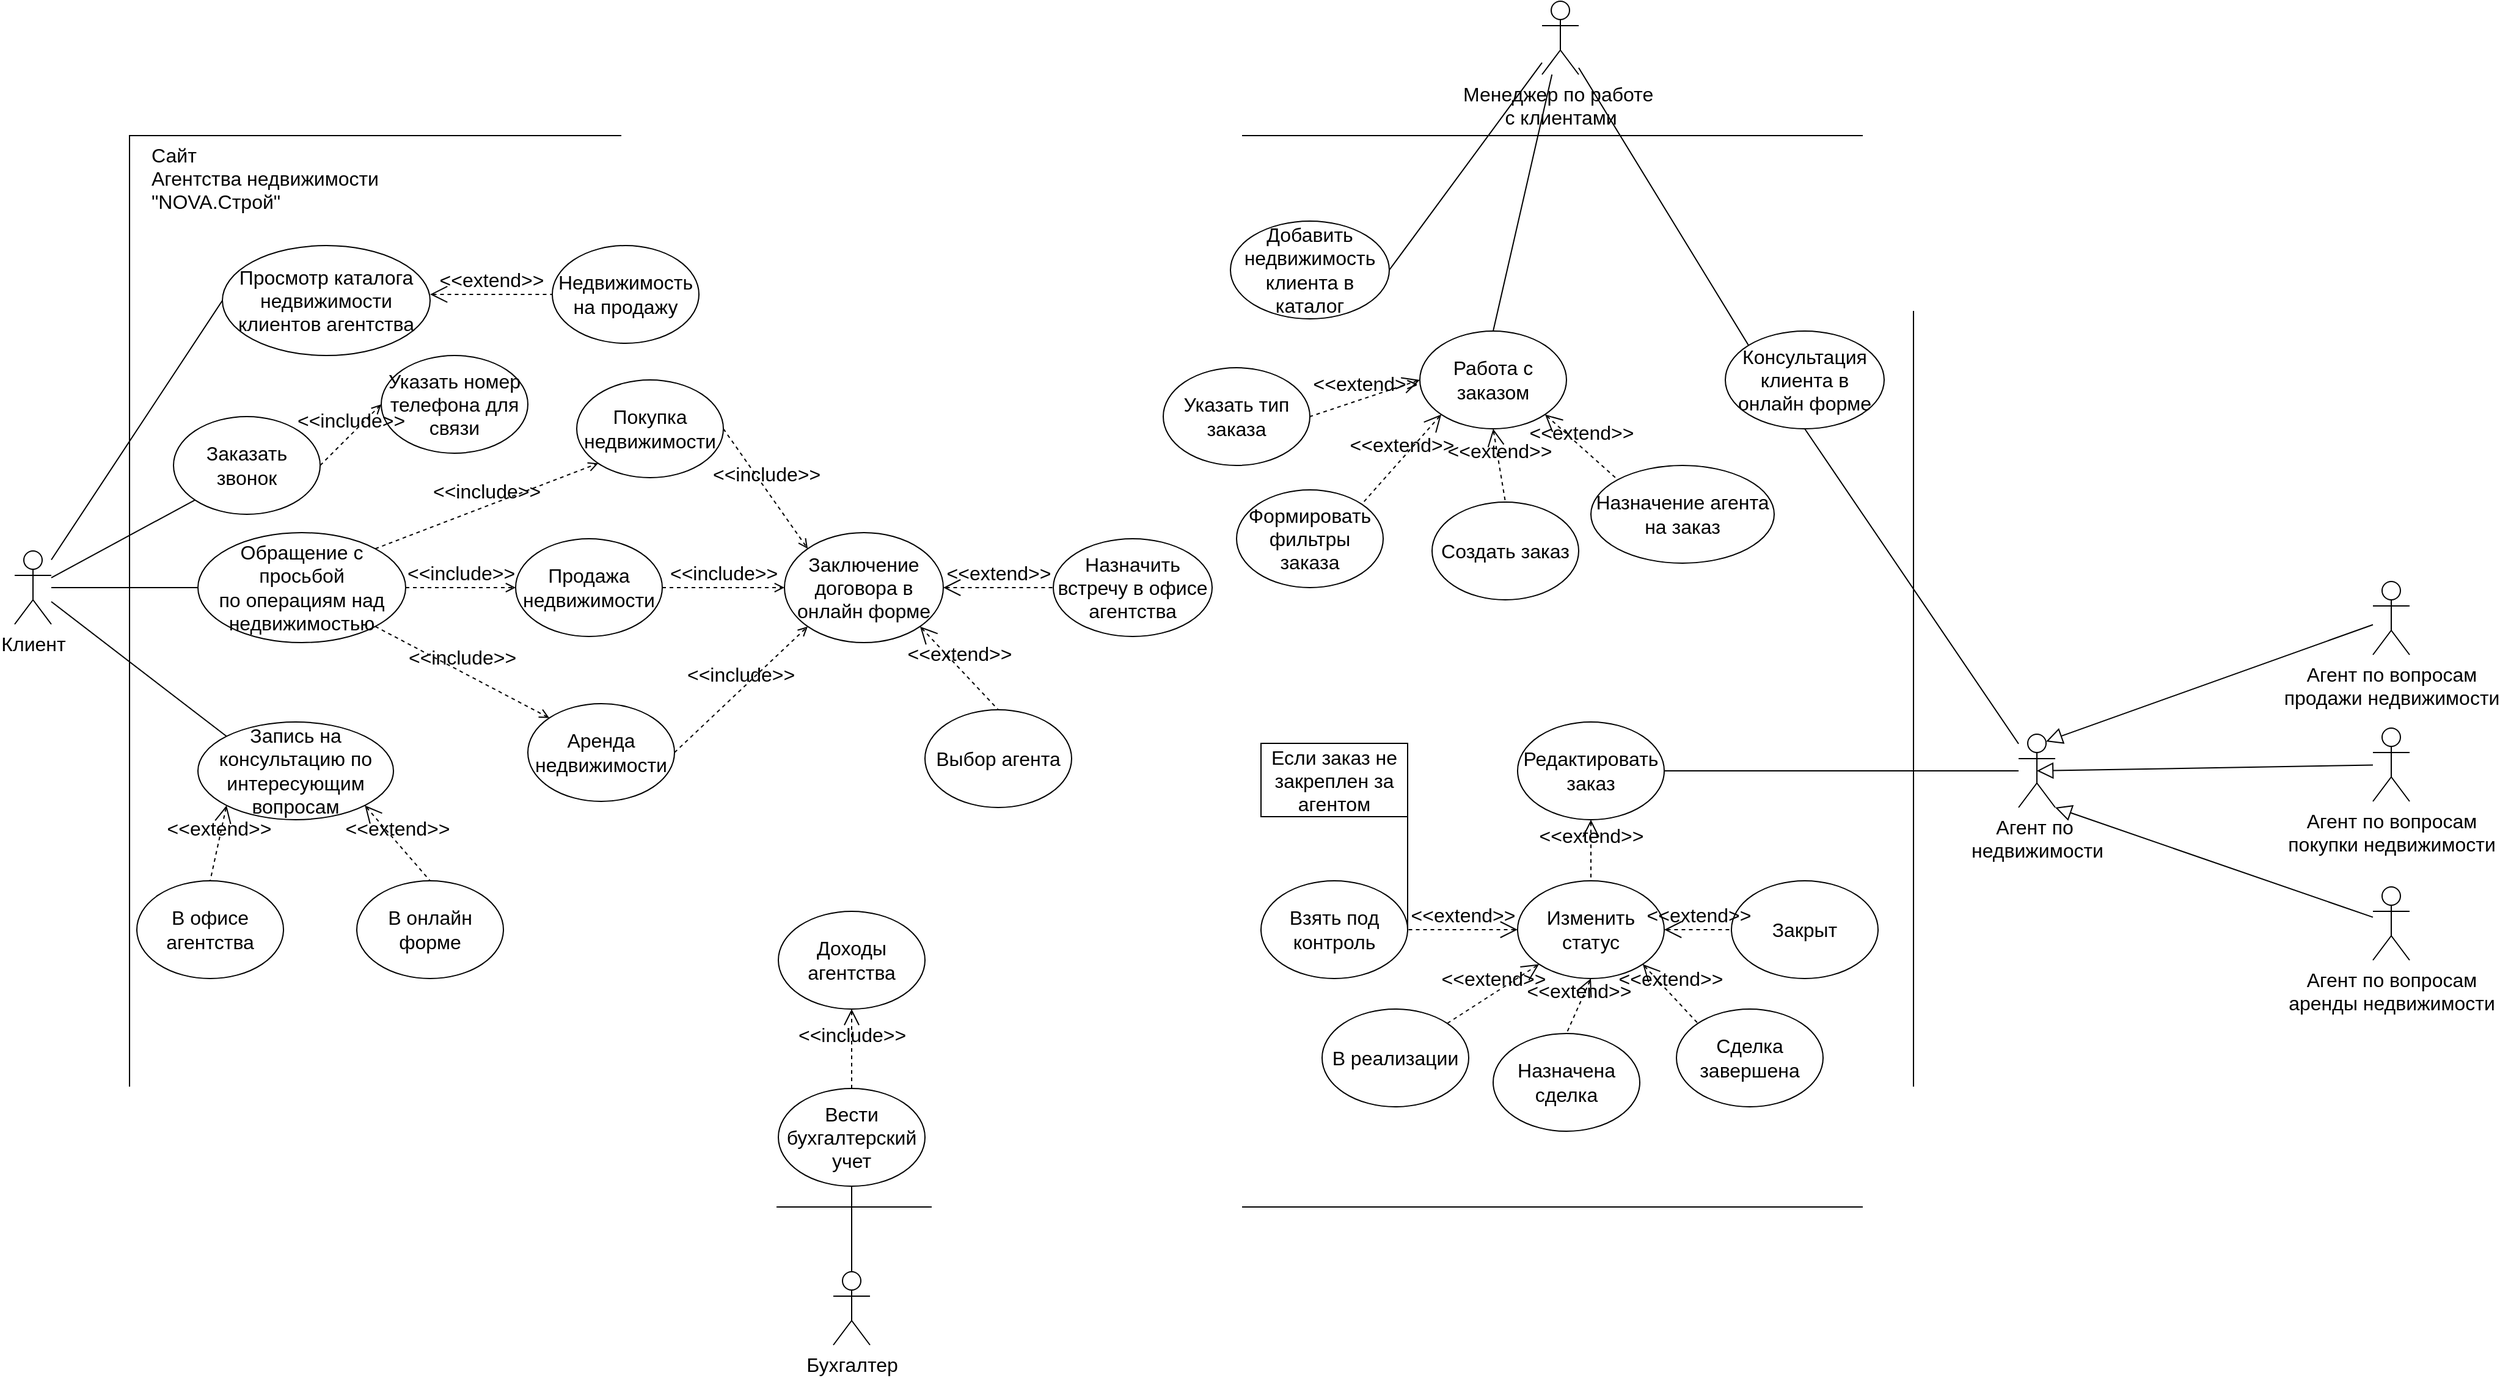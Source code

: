 <mxfile version="20.6.0" type="github">
  <diagram id="ZbYqi0GbOjYnS4cNyKz0" name="Страница 1">
    <mxGraphModel dx="2609" dy="2003" grid="1" gridSize="10" guides="1" tooltips="1" connect="1" arrows="1" fold="1" page="1" pageScale="1" pageWidth="1169" pageHeight="827" math="0" shadow="0">
      <root>
        <mxCell id="0" />
        <mxCell id="1" parent="0" />
        <mxCell id="UqVFQyRsKQITe2dzl25y-78" value="" style="rounded=0;whiteSpace=wrap;html=1;fontSize=16;" parent="1" vertex="1">
          <mxGeometry x="294" y="-50" width="1460" height="877" as="geometry" />
        </mxCell>
        <mxCell id="UqVFQyRsKQITe2dzl25y-3" style="rounded=0;orthogonalLoop=1;jettySize=auto;html=1;fontSize=16;entryX=0;entryY=0.5;entryDx=0;entryDy=0;endArrow=none;endFill=0;" parent="1" source="UqVFQyRsKQITe2dzl25y-1" target="UqVFQyRsKQITe2dzl25y-2" edge="1">
          <mxGeometry relative="1" as="geometry">
            <mxPoint x="270" y="320" as="targetPoint" />
          </mxGeometry>
        </mxCell>
        <mxCell id="UqVFQyRsKQITe2dzl25y-22" style="edgeStyle=none;rounded=0;orthogonalLoop=1;jettySize=auto;html=1;entryX=0;entryY=0;entryDx=0;entryDy=0;fontSize=16;endArrow=none;endFill=0;" parent="1" source="UqVFQyRsKQITe2dzl25y-1" target="UqVFQyRsKQITe2dzl25y-21" edge="1">
          <mxGeometry relative="1" as="geometry" />
        </mxCell>
        <mxCell id="UqVFQyRsKQITe2dzl25y-77" style="edgeStyle=none;rounded=0;orthogonalLoop=1;jettySize=auto;html=1;entryX=0;entryY=1;entryDx=0;entryDy=0;fontSize=16;endArrow=none;endFill=0;endSize=11;" parent="1" source="UqVFQyRsKQITe2dzl25y-1" target="UqVFQyRsKQITe2dzl25y-76" edge="1">
          <mxGeometry relative="1" as="geometry" />
        </mxCell>
        <mxCell id="lv6872wSU-0147qb-NPm-3" style="rounded=0;orthogonalLoop=1;jettySize=auto;html=1;entryX=0;entryY=0.5;entryDx=0;entryDy=0;fontSize=16;endArrow=none;endFill=0;" parent="1" source="UqVFQyRsKQITe2dzl25y-1" target="lv6872wSU-0147qb-NPm-2" edge="1">
          <mxGeometry relative="1" as="geometry" />
        </mxCell>
        <mxCell id="UqVFQyRsKQITe2dzl25y-1" value="Клиент&lt;br style=&quot;font-size: 16px;&quot;&gt;" style="shape=umlActor;verticalLabelPosition=bottom;verticalAlign=top;html=1;outlineConnect=0;fontSize=16;" parent="1" vertex="1">
          <mxGeometry x="200" y="290" width="30" height="60" as="geometry" />
        </mxCell>
        <mxCell id="UqVFQyRsKQITe2dzl25y-2" value="Обращение с&lt;br&gt;просьбой&lt;br&gt;по операциям над недвижимостью" style="ellipse;whiteSpace=wrap;html=1;fontSize=16;" parent="1" vertex="1">
          <mxGeometry x="350" y="275" width="170" height="90" as="geometry" />
        </mxCell>
        <mxCell id="UqVFQyRsKQITe2dzl25y-5" value="Покупка недвижимости" style="ellipse;whiteSpace=wrap;html=1;fontSize=16;" parent="1" vertex="1">
          <mxGeometry x="660" y="150" width="120" height="80" as="geometry" />
        </mxCell>
        <mxCell id="UqVFQyRsKQITe2dzl25y-6" value="&amp;lt;&amp;lt;include&amp;gt;&amp;gt;" style="edgeStyle=none;html=1;endArrow=open;verticalAlign=bottom;dashed=1;labelBackgroundColor=none;rounded=0;fontSize=16;exitX=1;exitY=0.5;exitDx=0;exitDy=0;entryX=0;entryY=0;entryDx=0;entryDy=0;" parent="1" source="UqVFQyRsKQITe2dzl25y-5" target="UqVFQyRsKQITe2dzl25y-13" edge="1">
          <mxGeometry width="160" relative="1" as="geometry">
            <mxPoint x="450" y="310" as="sourcePoint" />
            <mxPoint x="610" y="310" as="targetPoint" />
          </mxGeometry>
        </mxCell>
        <mxCell id="UqVFQyRsKQITe2dzl25y-8" value="Продажа недвижимости" style="ellipse;whiteSpace=wrap;html=1;fontSize=16;" parent="1" vertex="1">
          <mxGeometry x="610" y="280" width="120" height="80" as="geometry" />
        </mxCell>
        <mxCell id="UqVFQyRsKQITe2dzl25y-10" value="&amp;lt;&amp;lt;include&amp;gt;&amp;gt;" style="edgeStyle=none;html=1;endArrow=open;verticalAlign=bottom;dashed=1;labelBackgroundColor=none;rounded=0;fontSize=16;exitX=1;exitY=0.5;exitDx=0;exitDy=0;entryX=0;entryY=0.5;entryDx=0;entryDy=0;" parent="1" source="UqVFQyRsKQITe2dzl25y-2" target="UqVFQyRsKQITe2dzl25y-8" edge="1">
          <mxGeometry width="160" relative="1" as="geometry">
            <mxPoint x="493.62" y="292.83" as="sourcePoint" />
            <mxPoint x="547.574" y="188.284" as="targetPoint" />
          </mxGeometry>
        </mxCell>
        <mxCell id="UqVFQyRsKQITe2dzl25y-11" value="Аренда недвижимости" style="ellipse;whiteSpace=wrap;html=1;fontSize=16;" parent="1" vertex="1">
          <mxGeometry x="620" y="415" width="120" height="80" as="geometry" />
        </mxCell>
        <mxCell id="UqVFQyRsKQITe2dzl25y-12" value="&amp;lt;&amp;lt;include&amp;gt;&amp;gt;" style="edgeStyle=none;html=1;endArrow=open;verticalAlign=bottom;dashed=1;labelBackgroundColor=none;rounded=0;fontSize=16;exitX=1;exitY=1;exitDx=0;exitDy=0;entryX=0;entryY=0;entryDx=0;entryDy=0;" parent="1" source="UqVFQyRsKQITe2dzl25y-2" target="UqVFQyRsKQITe2dzl25y-11" edge="1">
          <mxGeometry width="160" relative="1" as="geometry">
            <mxPoint x="530" y="330" as="sourcePoint" />
            <mxPoint x="670" y="330" as="targetPoint" />
          </mxGeometry>
        </mxCell>
        <mxCell id="UqVFQyRsKQITe2dzl25y-13" value="Заключение договора в онлайн форме" style="ellipse;whiteSpace=wrap;html=1;fontSize=16;" parent="1" vertex="1">
          <mxGeometry x="830" y="275" width="130" height="90" as="geometry" />
        </mxCell>
        <mxCell id="UqVFQyRsKQITe2dzl25y-16" value="&amp;lt;&amp;lt;include&amp;gt;&amp;gt;" style="edgeStyle=none;html=1;endArrow=open;verticalAlign=bottom;dashed=1;labelBackgroundColor=none;rounded=0;fontSize=16;exitX=1;exitY=0;exitDx=0;exitDy=0;entryX=0;entryY=1;entryDx=0;entryDy=0;" parent="1" source="UqVFQyRsKQITe2dzl25y-2" target="UqVFQyRsKQITe2dzl25y-5" edge="1">
          <mxGeometry width="160" relative="1" as="geometry">
            <mxPoint x="650" y="160.0" as="sourcePoint" />
            <mxPoint x="838.992" y="298.212" as="targetPoint" />
          </mxGeometry>
        </mxCell>
        <mxCell id="UqVFQyRsKQITe2dzl25y-17" value="&amp;lt;&amp;lt;include&amp;gt;&amp;gt;" style="edgeStyle=none;html=1;endArrow=open;verticalAlign=bottom;dashed=1;labelBackgroundColor=none;rounded=0;fontSize=16;exitX=1;exitY=0.5;exitDx=0;exitDy=0;entryX=0;entryY=0.5;entryDx=0;entryDy=0;" parent="1" source="UqVFQyRsKQITe2dzl25y-8" target="UqVFQyRsKQITe2dzl25y-13" edge="1">
          <mxGeometry width="160" relative="1" as="geometry">
            <mxPoint x="505.197" y="298.229" as="sourcePoint" />
            <mxPoint x="547.574" y="188.284" as="targetPoint" />
          </mxGeometry>
        </mxCell>
        <mxCell id="UqVFQyRsKQITe2dzl25y-18" value="&amp;lt;&amp;lt;include&amp;gt;&amp;gt;" style="edgeStyle=none;html=1;endArrow=open;verticalAlign=bottom;dashed=1;labelBackgroundColor=none;rounded=0;fontSize=16;exitX=1;exitY=0.5;exitDx=0;exitDy=0;entryX=0;entryY=1;entryDx=0;entryDy=0;" parent="1" source="UqVFQyRsKQITe2dzl25y-11" target="UqVFQyRsKQITe2dzl25y-13" edge="1">
          <mxGeometry width="160" relative="1" as="geometry">
            <mxPoint x="505.197" y="361.771" as="sourcePoint" />
            <mxPoint x="552.574" y="461.716" as="targetPoint" />
          </mxGeometry>
        </mxCell>
        <mxCell id="UqVFQyRsKQITe2dzl25y-19" value="Назначить встречу в офисе агентства" style="ellipse;whiteSpace=wrap;html=1;fontSize=16;" parent="1" vertex="1">
          <mxGeometry x="1050" y="280" width="130" height="80" as="geometry" />
        </mxCell>
        <mxCell id="UqVFQyRsKQITe2dzl25y-20" value="&amp;lt;&amp;lt;extend&amp;gt;&amp;gt;" style="edgeStyle=none;html=1;startArrow=open;endArrow=none;startSize=12;verticalAlign=bottom;dashed=1;labelBackgroundColor=none;rounded=0;fontSize=16;entryX=0;entryY=0.5;entryDx=0;entryDy=0;exitX=1;exitY=0.5;exitDx=0;exitDy=0;" parent="1" source="UqVFQyRsKQITe2dzl25y-13" target="UqVFQyRsKQITe2dzl25y-19" edge="1">
          <mxGeometry width="160" relative="1" as="geometry">
            <mxPoint x="660" y="310" as="sourcePoint" />
            <mxPoint x="820" y="310" as="targetPoint" />
          </mxGeometry>
        </mxCell>
        <mxCell id="UqVFQyRsKQITe2dzl25y-21" value="Запись на консультацию по интересующим вопросам" style="ellipse;whiteSpace=wrap;html=1;fontSize=16;" parent="1" vertex="1">
          <mxGeometry x="350" y="430" width="160" height="80" as="geometry" />
        </mxCell>
        <mxCell id="UqVFQyRsKQITe2dzl25y-23" value="В офисе агентства" style="ellipse;whiteSpace=wrap;html=1;fontSize=16;" parent="1" vertex="1">
          <mxGeometry x="300" y="560" width="120" height="80" as="geometry" />
        </mxCell>
        <mxCell id="UqVFQyRsKQITe2dzl25y-24" value="&amp;lt;&amp;lt;extend&amp;gt;&amp;gt;" style="edgeStyle=none;html=1;startArrow=open;endArrow=none;startSize=12;verticalAlign=bottom;dashed=1;labelBackgroundColor=none;rounded=0;fontSize=16;entryX=0.5;entryY=0;entryDx=0;entryDy=0;exitX=0;exitY=1;exitDx=0;exitDy=0;" parent="1" source="UqVFQyRsKQITe2dzl25y-21" target="UqVFQyRsKQITe2dzl25y-23" edge="1">
          <mxGeometry width="160" relative="1" as="geometry">
            <mxPoint x="600" y="420" as="sourcePoint" />
            <mxPoint x="760" y="420" as="targetPoint" />
          </mxGeometry>
        </mxCell>
        <mxCell id="UqVFQyRsKQITe2dzl25y-25" value="В онлайн форме" style="ellipse;whiteSpace=wrap;html=1;fontSize=16;" parent="1" vertex="1">
          <mxGeometry x="480" y="560" width="120" height="80" as="geometry" />
        </mxCell>
        <mxCell id="UqVFQyRsKQITe2dzl25y-26" value="&amp;lt;&amp;lt;extend&amp;gt;&amp;gt;" style="edgeStyle=none;html=1;startArrow=open;endArrow=none;startSize=12;verticalAlign=bottom;dashed=1;labelBackgroundColor=none;rounded=0;fontSize=16;entryX=0.5;entryY=0;entryDx=0;entryDy=0;exitX=1;exitY=1;exitDx=0;exitDy=0;" parent="1" source="UqVFQyRsKQITe2dzl25y-21" target="UqVFQyRsKQITe2dzl25y-25" edge="1">
          <mxGeometry width="160" relative="1" as="geometry">
            <mxPoint x="383.431" y="508.284" as="sourcePoint" />
            <mxPoint x="360" y="570" as="targetPoint" />
          </mxGeometry>
        </mxCell>
        <mxCell id="UqVFQyRsKQITe2dzl25y-27" value="Выбор агента" style="ellipse;whiteSpace=wrap;html=1;fontSize=16;" parent="1" vertex="1">
          <mxGeometry x="945" y="420" width="120" height="80" as="geometry" />
        </mxCell>
        <mxCell id="UqVFQyRsKQITe2dzl25y-31" style="edgeStyle=none;rounded=0;orthogonalLoop=1;jettySize=auto;html=1;entryX=0.5;entryY=0;entryDx=0;entryDy=0;fontSize=16;endArrow=none;endFill=0;" parent="1" source="UqVFQyRsKQITe2dzl25y-29" target="UqVFQyRsKQITe2dzl25y-30" edge="1">
          <mxGeometry relative="1" as="geometry" />
        </mxCell>
        <mxCell id="UqVFQyRsKQITe2dzl25y-39" style="edgeStyle=none;rounded=0;orthogonalLoop=1;jettySize=auto;html=1;entryX=0;entryY=0;entryDx=0;entryDy=0;fontSize=16;endArrow=none;endFill=0;" parent="1" source="UqVFQyRsKQITe2dzl25y-29" target="UqVFQyRsKQITe2dzl25y-38" edge="1">
          <mxGeometry relative="1" as="geometry" />
        </mxCell>
        <mxCell id="rBSnvYJMCTskgzH677Kr-2" style="rounded=0;orthogonalLoop=1;jettySize=auto;html=1;entryX=1;entryY=0.5;entryDx=0;entryDy=0;fontSize=16;endArrow=none;endFill=0;" parent="1" source="UqVFQyRsKQITe2dzl25y-29" target="rBSnvYJMCTskgzH677Kr-1" edge="1">
          <mxGeometry relative="1" as="geometry" />
        </mxCell>
        <mxCell id="UqVFQyRsKQITe2dzl25y-29" value="Менеджер по работе&amp;nbsp;&lt;br&gt;с клиентами" style="shape=umlActor;html=1;verticalLabelPosition=bottom;verticalAlign=top;align=center;fontSize=16;" parent="1" vertex="1">
          <mxGeometry x="1450" y="-160" width="30" height="60" as="geometry" />
        </mxCell>
        <mxCell id="UqVFQyRsKQITe2dzl25y-30" value="Работа с заказом" style="ellipse;whiteSpace=wrap;html=1;fontSize=16;" parent="1" vertex="1">
          <mxGeometry x="1350" y="110" width="120" height="80" as="geometry" />
        </mxCell>
        <mxCell id="UqVFQyRsKQITe2dzl25y-32" value="Формировать&lt;br&gt;фильтры заказа" style="ellipse;whiteSpace=wrap;html=1;fontSize=16;" parent="1" vertex="1">
          <mxGeometry x="1200" y="240" width="120" height="80" as="geometry" />
        </mxCell>
        <mxCell id="UqVFQyRsKQITe2dzl25y-33" value="&amp;lt;&amp;lt;extend&amp;gt;&amp;gt;" style="edgeStyle=none;html=1;startArrow=open;endArrow=none;startSize=12;verticalAlign=bottom;dashed=1;labelBackgroundColor=none;rounded=0;fontSize=16;entryX=1;entryY=0;entryDx=0;entryDy=0;exitX=0;exitY=1;exitDx=0;exitDy=0;" parent="1" source="UqVFQyRsKQITe2dzl25y-30" target="UqVFQyRsKQITe2dzl25y-32" edge="1">
          <mxGeometry width="160" relative="1" as="geometry">
            <mxPoint x="1220" y="130" as="sourcePoint" />
            <mxPoint x="1380" y="130" as="targetPoint" />
          </mxGeometry>
        </mxCell>
        <mxCell id="UqVFQyRsKQITe2dzl25y-34" value="Создать заказ" style="ellipse;whiteSpace=wrap;html=1;fontSize=16;" parent="1" vertex="1">
          <mxGeometry x="1360" y="250" width="120" height="80" as="geometry" />
        </mxCell>
        <mxCell id="UqVFQyRsKQITe2dzl25y-35" value="&amp;lt;&amp;lt;extend&amp;gt;&amp;gt;" style="edgeStyle=none;html=1;startArrow=open;endArrow=none;startSize=12;verticalAlign=bottom;dashed=1;labelBackgroundColor=none;rounded=0;fontSize=16;entryX=0.5;entryY=0;entryDx=0;entryDy=0;exitX=0.5;exitY=1;exitDx=0;exitDy=0;" parent="1" source="UqVFQyRsKQITe2dzl25y-30" target="UqVFQyRsKQITe2dzl25y-34" edge="1">
          <mxGeometry width="160" relative="1" as="geometry">
            <mxPoint x="1377.574" y="188.284" as="sourcePoint" />
            <mxPoint x="1312.426" y="261.716" as="targetPoint" />
          </mxGeometry>
        </mxCell>
        <mxCell id="UqVFQyRsKQITe2dzl25y-36" value="Назначение агента на заказ" style="ellipse;whiteSpace=wrap;html=1;fontSize=16;" parent="1" vertex="1">
          <mxGeometry x="1490" y="220" width="150" height="80" as="geometry" />
        </mxCell>
        <mxCell id="UqVFQyRsKQITe2dzl25y-37" value="&amp;lt;&amp;lt;extend&amp;gt;&amp;gt;" style="edgeStyle=none;html=1;startArrow=open;endArrow=none;startSize=12;verticalAlign=bottom;dashed=1;labelBackgroundColor=none;rounded=0;fontSize=16;entryX=0;entryY=0;entryDx=0;entryDy=0;exitX=1;exitY=1;exitDx=0;exitDy=0;" parent="1" source="UqVFQyRsKQITe2dzl25y-30" target="UqVFQyRsKQITe2dzl25y-36" edge="1">
          <mxGeometry width="160" relative="1" as="geometry">
            <mxPoint x="1420" y="200.0" as="sourcePoint" />
            <mxPoint x="1430" y="260.0" as="targetPoint" />
          </mxGeometry>
        </mxCell>
        <mxCell id="UqVFQyRsKQITe2dzl25y-38" value="Консультация клиента в онлайн форме" style="ellipse;whiteSpace=wrap;html=1;fontSize=16;" parent="1" vertex="1">
          <mxGeometry x="1600" y="110" width="130" height="80" as="geometry" />
        </mxCell>
        <mxCell id="UqVFQyRsKQITe2dzl25y-47" style="edgeStyle=none;rounded=0;orthogonalLoop=1;jettySize=auto;html=1;entryX=0.75;entryY=0.1;entryDx=0;entryDy=0;entryPerimeter=0;fontSize=16;endArrow=block;endFill=0;endSize=11;" parent="1" source="UqVFQyRsKQITe2dzl25y-40" target="UqVFQyRsKQITe2dzl25y-46" edge="1">
          <mxGeometry relative="1" as="geometry" />
        </mxCell>
        <mxCell id="UqVFQyRsKQITe2dzl25y-40" value="Агент по вопросам&lt;br&gt;продажи недвижимости" style="shape=umlActor;html=1;verticalLabelPosition=bottom;verticalAlign=top;align=center;fontSize=16;" parent="1" vertex="1">
          <mxGeometry x="2130" y="315" width="30" height="60" as="geometry" />
        </mxCell>
        <mxCell id="UqVFQyRsKQITe2dzl25y-48" style="edgeStyle=none;rounded=0;orthogonalLoop=1;jettySize=auto;html=1;fontSize=16;endArrow=block;endFill=0;endSize=11;entryX=0.5;entryY=0.5;entryDx=0;entryDy=0;entryPerimeter=0;" parent="1" source="UqVFQyRsKQITe2dzl25y-41" target="UqVFQyRsKQITe2dzl25y-46" edge="1">
          <mxGeometry relative="1" as="geometry">
            <mxPoint x="1920" y="465" as="targetPoint" />
          </mxGeometry>
        </mxCell>
        <mxCell id="UqVFQyRsKQITe2dzl25y-41" value="Агент по вопросам&lt;br&gt;покупки недвижимости" style="shape=umlActor;html=1;verticalLabelPosition=bottom;verticalAlign=top;align=center;fontSize=16;" parent="1" vertex="1">
          <mxGeometry x="2130" y="435" width="30" height="60" as="geometry" />
        </mxCell>
        <mxCell id="UqVFQyRsKQITe2dzl25y-49" style="edgeStyle=none;rounded=0;orthogonalLoop=1;jettySize=auto;html=1;entryX=1;entryY=1;entryDx=0;entryDy=0;entryPerimeter=0;fontSize=16;endArrow=block;endFill=0;endSize=11;" parent="1" source="UqVFQyRsKQITe2dzl25y-43" target="UqVFQyRsKQITe2dzl25y-46" edge="1">
          <mxGeometry relative="1" as="geometry" />
        </mxCell>
        <mxCell id="UqVFQyRsKQITe2dzl25y-43" value="Агент по вопросам&lt;br&gt;аренды недвижимости" style="shape=umlActor;verticalLabelPosition=bottom;verticalAlign=top;html=1;outlineConnect=0;fontSize=16;" parent="1" vertex="1">
          <mxGeometry x="2130" y="565" width="30" height="60" as="geometry" />
        </mxCell>
        <mxCell id="UqVFQyRsKQITe2dzl25y-44" value="Указать тип&lt;br&gt;заказа" style="ellipse;whiteSpace=wrap;html=1;fontSize=16;" parent="1" vertex="1">
          <mxGeometry x="1140" y="140" width="120" height="80" as="geometry" />
        </mxCell>
        <mxCell id="UqVFQyRsKQITe2dzl25y-45" value="&amp;lt;&amp;lt;extend&amp;gt;&amp;gt;" style="edgeStyle=none;html=1;startArrow=open;endArrow=none;startSize=12;verticalAlign=bottom;dashed=1;labelBackgroundColor=none;rounded=0;fontSize=16;entryX=1;entryY=0.5;entryDx=0;entryDy=0;exitX=0;exitY=0.5;exitDx=0;exitDy=0;" parent="1" source="UqVFQyRsKQITe2dzl25y-30" target="UqVFQyRsKQITe2dzl25y-44" edge="1">
          <mxGeometry width="160" relative="1" as="geometry">
            <mxPoint x="1377.574" y="188.284" as="sourcePoint" />
            <mxPoint x="1312.426" y="261.716" as="targetPoint" />
          </mxGeometry>
        </mxCell>
        <mxCell id="UqVFQyRsKQITe2dzl25y-52" style="edgeStyle=none;rounded=0;orthogonalLoop=1;jettySize=auto;html=1;entryX=1;entryY=0.5;entryDx=0;entryDy=0;fontSize=16;endArrow=none;endFill=0;endSize=11;" parent="1" source="UqVFQyRsKQITe2dzl25y-46" target="UqVFQyRsKQITe2dzl25y-50" edge="1">
          <mxGeometry relative="1" as="geometry" />
        </mxCell>
        <mxCell id="UqVFQyRsKQITe2dzl25y-69" style="edgeStyle=none;rounded=0;orthogonalLoop=1;jettySize=auto;html=1;entryX=0.5;entryY=1;entryDx=0;entryDy=0;fontSize=16;endArrow=none;endFill=0;endSize=11;" parent="1" source="UqVFQyRsKQITe2dzl25y-46" target="UqVFQyRsKQITe2dzl25y-38" edge="1">
          <mxGeometry relative="1" as="geometry" />
        </mxCell>
        <mxCell id="UqVFQyRsKQITe2dzl25y-46" value="Агент по&amp;nbsp;&lt;br&gt;недвижимости" style="shape=umlActor;html=1;verticalLabelPosition=bottom;verticalAlign=top;align=center;fontSize=16;" parent="1" vertex="1">
          <mxGeometry x="1840" y="440" width="30" height="60" as="geometry" />
        </mxCell>
        <mxCell id="UqVFQyRsKQITe2dzl25y-50" value="Редактировать заказ" style="ellipse;whiteSpace=wrap;html=1;fontSize=16;" parent="1" vertex="1">
          <mxGeometry x="1430" y="430" width="120" height="80" as="geometry" />
        </mxCell>
        <mxCell id="UqVFQyRsKQITe2dzl25y-53" value="Изменить статус" style="ellipse;whiteSpace=wrap;html=1;fontSize=16;" parent="1" vertex="1">
          <mxGeometry x="1430" y="560" width="120" height="80" as="geometry" />
        </mxCell>
        <mxCell id="UqVFQyRsKQITe2dzl25y-54" value="&amp;lt;&amp;lt;extend&amp;gt;&amp;gt;" style="edgeStyle=none;html=1;startArrow=open;endArrow=none;startSize=12;verticalAlign=bottom;dashed=1;labelBackgroundColor=none;rounded=0;fontSize=16;entryX=0.5;entryY=0;entryDx=0;entryDy=0;exitX=0.5;exitY=1;exitDx=0;exitDy=0;" parent="1" source="UqVFQyRsKQITe2dzl25y-50" target="UqVFQyRsKQITe2dzl25y-53" edge="1">
          <mxGeometry width="160" relative="1" as="geometry">
            <mxPoint x="1520" y="412.5" as="sourcePoint" />
            <mxPoint x="1680" y="412.5" as="targetPoint" />
          </mxGeometry>
        </mxCell>
        <mxCell id="UqVFQyRsKQITe2dzl25y-55" value="Взять под контроль" style="ellipse;whiteSpace=wrap;html=1;fontSize=16;" parent="1" vertex="1">
          <mxGeometry x="1220" y="560" width="120" height="80" as="geometry" />
        </mxCell>
        <mxCell id="UqVFQyRsKQITe2dzl25y-56" value="&amp;lt;&amp;lt;extend&amp;gt;&amp;gt;" style="edgeStyle=none;html=1;startArrow=open;endArrow=none;startSize=12;verticalAlign=bottom;dashed=1;labelBackgroundColor=none;rounded=0;fontSize=16;entryX=1;entryY=0.5;entryDx=0;entryDy=0;exitX=0;exitY=0.5;exitDx=0;exitDy=0;" parent="1" source="UqVFQyRsKQITe2dzl25y-53" target="UqVFQyRsKQITe2dzl25y-55" edge="1">
          <mxGeometry width="160" relative="1" as="geometry">
            <mxPoint x="1390" y="585" as="sourcePoint" />
            <mxPoint x="1550" y="585" as="targetPoint" />
          </mxGeometry>
        </mxCell>
        <mxCell id="UqVFQyRsKQITe2dzl25y-58" style="edgeStyle=none;rounded=0;orthogonalLoop=1;jettySize=auto;html=1;fontSize=16;endArrow=none;endFill=0;endSize=11;exitX=1;exitY=1;exitDx=0;exitDy=0;" parent="1" source="UqVFQyRsKQITe2dzl25y-57" edge="1">
          <mxGeometry relative="1" as="geometry">
            <mxPoint x="1340" y="602" as="targetPoint" />
          </mxGeometry>
        </mxCell>
        <mxCell id="UqVFQyRsKQITe2dzl25y-57" value="Если заказ не закреплен за агентом" style="rounded=0;whiteSpace=wrap;html=1;fontSize=16;" parent="1" vertex="1">
          <mxGeometry x="1220" y="447.5" width="120" height="60" as="geometry" />
        </mxCell>
        <mxCell id="UqVFQyRsKQITe2dzl25y-59" value="В реализации" style="ellipse;whiteSpace=wrap;html=1;fontSize=16;" parent="1" vertex="1">
          <mxGeometry x="1270" y="665" width="120" height="80" as="geometry" />
        </mxCell>
        <mxCell id="UqVFQyRsKQITe2dzl25y-61" value="&amp;lt;&amp;lt;extend&amp;gt;&amp;gt;" style="edgeStyle=none;html=1;startArrow=open;endArrow=none;startSize=12;verticalAlign=bottom;dashed=1;labelBackgroundColor=none;rounded=0;fontSize=16;entryX=1;entryY=0;entryDx=0;entryDy=0;exitX=0;exitY=1;exitDx=0;exitDy=0;" parent="1" source="UqVFQyRsKQITe2dzl25y-53" target="UqVFQyRsKQITe2dzl25y-59" edge="1">
          <mxGeometry width="160" relative="1" as="geometry">
            <mxPoint x="1440" y="610" as="sourcePoint" />
            <mxPoint x="1382.426" y="626.716" as="targetPoint" />
          </mxGeometry>
        </mxCell>
        <mxCell id="UqVFQyRsKQITe2dzl25y-62" value="Назначена сделка" style="ellipse;whiteSpace=wrap;html=1;fontSize=16;" parent="1" vertex="1">
          <mxGeometry x="1410" y="685" width="120" height="80" as="geometry" />
        </mxCell>
        <mxCell id="UqVFQyRsKQITe2dzl25y-63" value="&amp;lt;&amp;lt;extend&amp;gt;&amp;gt;" style="edgeStyle=none;html=1;startArrow=open;endArrow=none;startSize=12;verticalAlign=bottom;dashed=1;labelBackgroundColor=none;rounded=0;fontSize=16;entryX=0.5;entryY=0;entryDx=0;entryDy=0;exitX=0.5;exitY=1;exitDx=0;exitDy=0;" parent="1" source="UqVFQyRsKQITe2dzl25y-53" target="UqVFQyRsKQITe2dzl25y-62" edge="1">
          <mxGeometry width="160" relative="1" as="geometry">
            <mxPoint x="1420" y="575" as="sourcePoint" />
            <mxPoint x="1580" y="575" as="targetPoint" />
          </mxGeometry>
        </mxCell>
        <mxCell id="UqVFQyRsKQITe2dzl25y-64" value="Сделка завершена" style="ellipse;whiteSpace=wrap;html=1;fontSize=16;" parent="1" vertex="1">
          <mxGeometry x="1560" y="665" width="120" height="80" as="geometry" />
        </mxCell>
        <mxCell id="UqVFQyRsKQITe2dzl25y-65" value="&amp;lt;&amp;lt;extend&amp;gt;&amp;gt;" style="edgeStyle=none;html=1;startArrow=open;endArrow=none;startSize=12;verticalAlign=bottom;dashed=1;labelBackgroundColor=none;rounded=0;fontSize=16;entryX=0;entryY=0;entryDx=0;entryDy=0;exitX=1;exitY=1;exitDx=0;exitDy=0;" parent="1" source="UqVFQyRsKQITe2dzl25y-53" target="UqVFQyRsKQITe2dzl25y-64" edge="1">
          <mxGeometry width="160" relative="1" as="geometry">
            <mxPoint x="1500" y="650" as="sourcePoint" />
            <mxPoint x="1480" y="695" as="targetPoint" />
          </mxGeometry>
        </mxCell>
        <mxCell id="UqVFQyRsKQITe2dzl25y-66" value="Закрыт" style="ellipse;whiteSpace=wrap;html=1;fontSize=16;" parent="1" vertex="1">
          <mxGeometry x="1605" y="560" width="120" height="80" as="geometry" />
        </mxCell>
        <mxCell id="UqVFQyRsKQITe2dzl25y-67" value="&amp;lt;&amp;lt;extend&amp;gt;&amp;gt;" style="edgeStyle=none;html=1;startArrow=open;endArrow=none;startSize=12;verticalAlign=bottom;dashed=1;labelBackgroundColor=none;rounded=0;fontSize=16;entryX=0;entryY=0.5;entryDx=0;entryDy=0;exitX=1;exitY=0.5;exitDx=0;exitDy=0;" parent="1" source="UqVFQyRsKQITe2dzl25y-53" target="UqVFQyRsKQITe2dzl25y-66" edge="1">
          <mxGeometry width="160" relative="1" as="geometry">
            <mxPoint x="1400" y="575" as="sourcePoint" />
            <mxPoint x="1560" y="575" as="targetPoint" />
          </mxGeometry>
        </mxCell>
        <mxCell id="UqVFQyRsKQITe2dzl25y-72" style="edgeStyle=none;rounded=0;orthogonalLoop=1;jettySize=auto;html=1;entryX=0.5;entryY=1;entryDx=0;entryDy=0;fontSize=16;endArrow=none;endFill=0;endSize=11;" parent="1" source="UqVFQyRsKQITe2dzl25y-70" target="UqVFQyRsKQITe2dzl25y-71" edge="1">
          <mxGeometry relative="1" as="geometry" />
        </mxCell>
        <mxCell id="UqVFQyRsKQITe2dzl25y-70" value="Бухгалтер" style="shape=umlActor;html=1;verticalLabelPosition=bottom;verticalAlign=top;align=center;fontSize=16;" parent="1" vertex="1">
          <mxGeometry x="870" y="880" width="30" height="60" as="geometry" />
        </mxCell>
        <mxCell id="UqVFQyRsKQITe2dzl25y-71" value="Вести бухгалтерский учет" style="ellipse;whiteSpace=wrap;html=1;fontSize=16;" parent="1" vertex="1">
          <mxGeometry x="825" y="730" width="120" height="80" as="geometry" />
        </mxCell>
        <mxCell id="UqVFQyRsKQITe2dzl25y-73" value="Доходы агентства" style="ellipse;whiteSpace=wrap;html=1;fontSize=16;" parent="1" vertex="1">
          <mxGeometry x="825" y="585" width="120" height="80" as="geometry" />
        </mxCell>
        <mxCell id="UqVFQyRsKQITe2dzl25y-74" value="&amp;lt;&amp;lt;include&amp;gt;&amp;gt;" style="edgeStyle=none;html=1;endArrow=open;verticalAlign=bottom;dashed=1;labelBackgroundColor=none;rounded=0;fontSize=16;endSize=11;exitX=0.5;exitY=0;exitDx=0;exitDy=0;entryX=0.5;entryY=1;entryDx=0;entryDy=0;" parent="1" source="UqVFQyRsKQITe2dzl25y-71" target="UqVFQyRsKQITe2dzl25y-73" edge="1">
          <mxGeometry width="160" relative="1" as="geometry">
            <mxPoint x="900" y="610" as="sourcePoint" />
            <mxPoint x="1060" y="610" as="targetPoint" />
          </mxGeometry>
        </mxCell>
        <mxCell id="UqVFQyRsKQITe2dzl25y-75" value="&amp;lt;&amp;lt;extend&amp;gt;&amp;gt;" style="edgeStyle=none;html=1;startArrow=open;endArrow=none;startSize=12;verticalAlign=bottom;dashed=1;labelBackgroundColor=none;rounded=0;fontSize=16;entryX=0.5;entryY=0;entryDx=0;entryDy=0;exitX=1;exitY=1;exitDx=0;exitDy=0;" parent="1" source="UqVFQyRsKQITe2dzl25y-13" target="UqVFQyRsKQITe2dzl25y-27" edge="1">
          <mxGeometry width="160" relative="1" as="geometry">
            <mxPoint x="920" y="370" as="sourcePoint" />
            <mxPoint x="1080" y="370" as="targetPoint" />
          </mxGeometry>
        </mxCell>
        <mxCell id="UqVFQyRsKQITe2dzl25y-76" value="Заказать звонок" style="ellipse;whiteSpace=wrap;html=1;fontSize=16;" parent="1" vertex="1">
          <mxGeometry x="330" y="180" width="120" height="80" as="geometry" />
        </mxCell>
        <mxCell id="lv6872wSU-0147qb-NPm-1" value="Сайт&amp;nbsp;&lt;br&gt;Агентства недвижимости &quot;NOVA.Строй&quot;" style="text;html=1;strokeColor=none;fillColor=none;align=left;verticalAlign=middle;whiteSpace=wrap;rounded=0;fontSize=16;" parent="1" vertex="1">
          <mxGeometry x="310" y="-50" width="270" height="70" as="geometry" />
        </mxCell>
        <mxCell id="lv6872wSU-0147qb-NPm-2" value="Просмотр каталога недвижимости клиентов агентства" style="ellipse;whiteSpace=wrap;html=1;fontSize=16;" parent="1" vertex="1">
          <mxGeometry x="370" y="40" width="170" height="90" as="geometry" />
        </mxCell>
        <mxCell id="lv6872wSU-0147qb-NPm-4" value="Недвижимость на продажу" style="ellipse;whiteSpace=wrap;html=1;fontSize=16;" parent="1" vertex="1">
          <mxGeometry x="640" y="40" width="120" height="80" as="geometry" />
        </mxCell>
        <mxCell id="lv6872wSU-0147qb-NPm-5" value="&amp;lt;&amp;lt;extend&amp;gt;&amp;gt;" style="edgeStyle=none;html=1;startArrow=open;endArrow=none;startSize=12;verticalAlign=bottom;dashed=1;labelBackgroundColor=none;rounded=0;fontSize=16;entryX=0;entryY=0.5;entryDx=0;entryDy=0;exitX=1;exitY=0.444;exitDx=0;exitDy=0;exitPerimeter=0;" parent="1" source="lv6872wSU-0147qb-NPm-2" target="lv6872wSU-0147qb-NPm-4" edge="1">
          <mxGeometry width="160" relative="1" as="geometry">
            <mxPoint x="560" y="220" as="sourcePoint" />
            <mxPoint x="720" y="220" as="targetPoint" />
          </mxGeometry>
        </mxCell>
        <mxCell id="rBSnvYJMCTskgzH677Kr-1" value="Добавить недвижимость клиента в каталог" style="ellipse;whiteSpace=wrap;html=1;fontSize=16;" parent="1" vertex="1">
          <mxGeometry x="1195" y="20" width="130" height="80" as="geometry" />
        </mxCell>
        <mxCell id="IKAxb-UaeMufHiKVytOK-1" value="Указать номер телефона для связи" style="ellipse;whiteSpace=wrap;html=1;fontSize=16;" vertex="1" parent="1">
          <mxGeometry x="500" y="130" width="120" height="80" as="geometry" />
        </mxCell>
        <mxCell id="IKAxb-UaeMufHiKVytOK-2" value="&amp;lt;&amp;lt;include&amp;gt;&amp;gt;" style="edgeStyle=none;html=1;endArrow=open;verticalAlign=bottom;dashed=1;labelBackgroundColor=none;rounded=0;fontSize=16;exitX=1;exitY=0.5;exitDx=0;exitDy=0;entryX=0;entryY=0.5;entryDx=0;entryDy=0;" edge="1" parent="1" source="UqVFQyRsKQITe2dzl25y-76" target="IKAxb-UaeMufHiKVytOK-1">
          <mxGeometry width="160" relative="1" as="geometry">
            <mxPoint x="630" y="240" as="sourcePoint" />
            <mxPoint x="790" y="240" as="targetPoint" />
          </mxGeometry>
        </mxCell>
      </root>
    </mxGraphModel>
  </diagram>
</mxfile>

